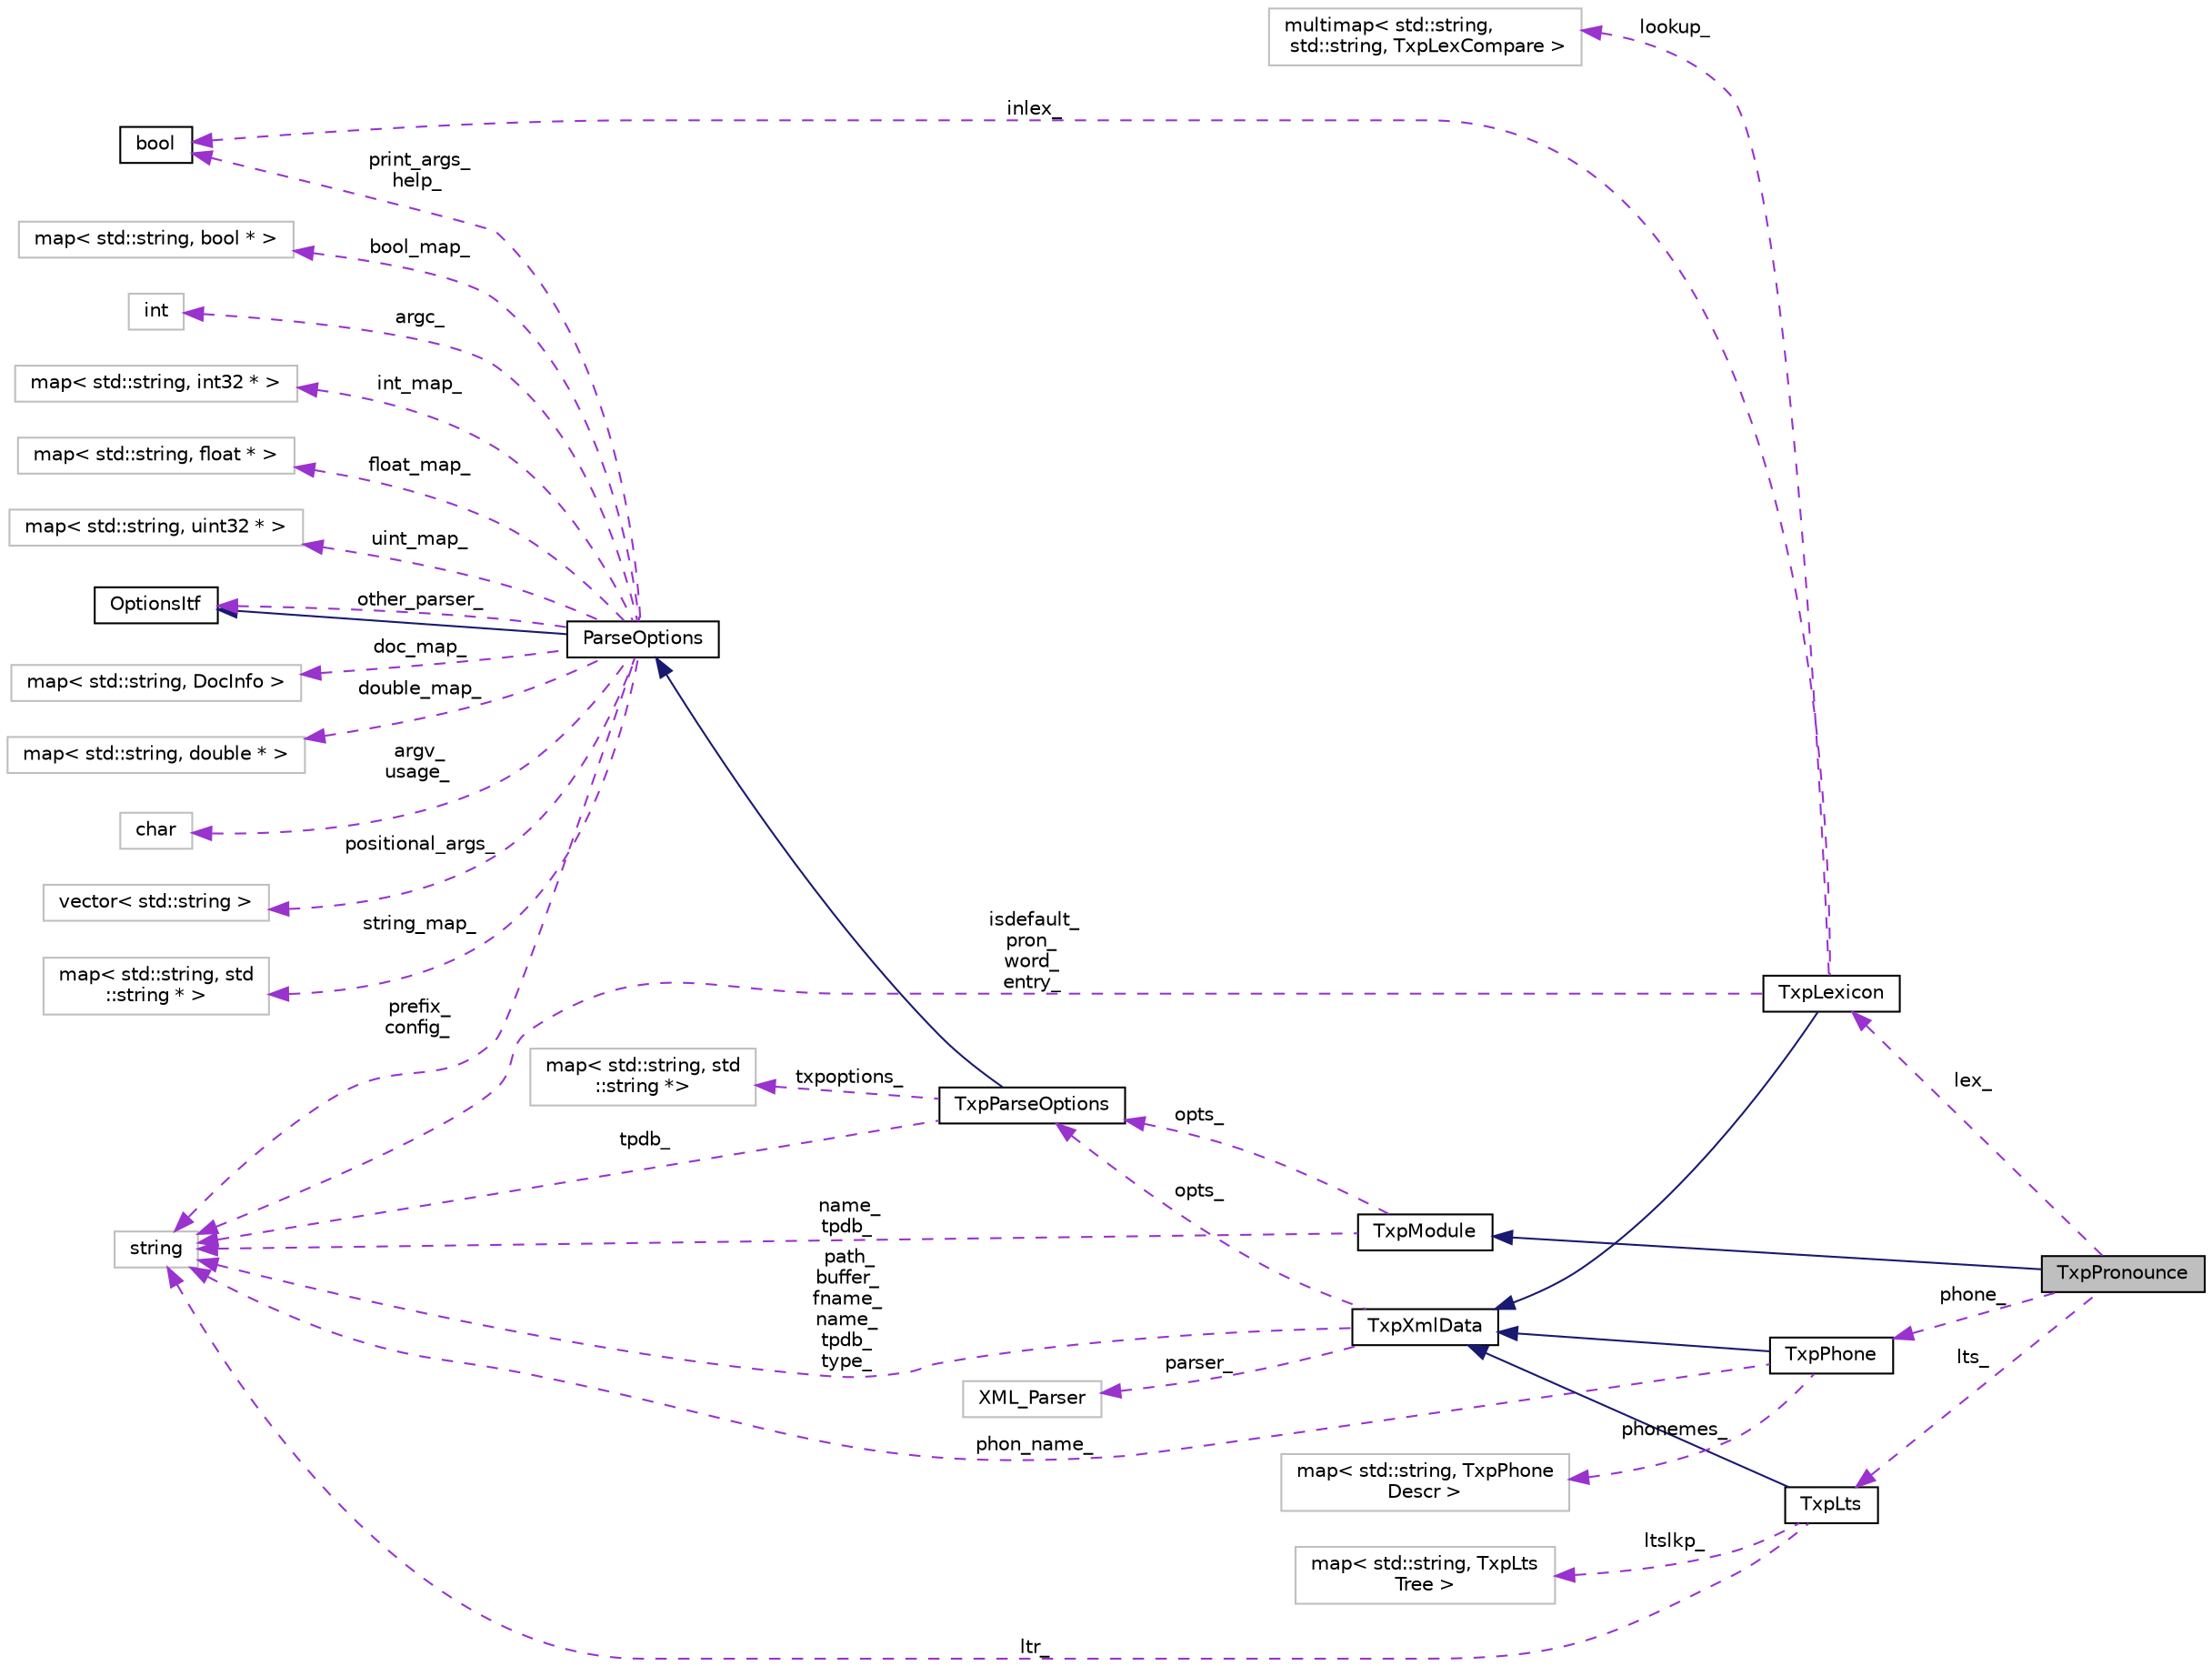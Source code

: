 digraph "TxpPronounce"
{
  edge [fontname="Helvetica",fontsize="10",labelfontname="Helvetica",labelfontsize="10"];
  node [fontname="Helvetica",fontsize="10",shape=record];
  rankdir="LR";
  Node2 [label="TxpPronounce",height=0.2,width=0.4,color="black", fillcolor="grey75", style="filled", fontcolor="black"];
  Node3 -> Node2 [dir="back",color="midnightblue",fontsize="10",style="solid",fontname="Helvetica"];
  Node3 [label="TxpModule",height=0.2,width=0.4,color="black", fillcolor="white", style="filled",URL="$classkaldi_1_1TxpModule.html",tooltip="Base class for all modules. "];
  Node4 -> Node3 [dir="back",color="darkorchid3",fontsize="10",style="dashed",label=" name_\ntpdb_" ,fontname="Helvetica"];
  Node4 [label="string",height=0.2,width=0.4,color="grey75", fillcolor="white", style="filled"];
  Node5 -> Node3 [dir="back",color="darkorchid3",fontsize="10",style="dashed",label=" opts_" ,fontname="Helvetica"];
  Node5 [label="TxpParseOptions",height=0.2,width=0.4,color="black", fillcolor="white", style="filled",URL="$classkaldi_1_1TxpParseOptions.html",tooltip="Class derived from standard ParseOptions in order to allow txp system to load a voice specific set of..."];
  Node6 -> Node5 [dir="back",color="midnightblue",fontsize="10",style="solid",fontname="Helvetica"];
  Node6 [label="ParseOptions",height=0.2,width=0.4,color="black", fillcolor="white", style="filled",URL="$classkaldi_1_1ParseOptions.html",tooltip="The class ParseOptions is for parsing command-line options; see Parsing command-line options for more..."];
  Node7 -> Node6 [dir="back",color="midnightblue",fontsize="10",style="solid",fontname="Helvetica"];
  Node7 [label="OptionsItf",height=0.2,width=0.4,color="black", fillcolor="white", style="filled",URL="$classkaldi_1_1OptionsItf.html"];
  Node7 -> Node6 [dir="back",color="darkorchid3",fontsize="10",style="dashed",label=" other_parser_" ,fontname="Helvetica"];
  Node8 -> Node6 [dir="back",color="darkorchid3",fontsize="10",style="dashed",label=" doc_map_" ,fontname="Helvetica"];
  Node8 [label="map\< std::string, DocInfo \>",height=0.2,width=0.4,color="grey75", fillcolor="white", style="filled"];
  Node9 -> Node6 [dir="back",color="darkorchid3",fontsize="10",style="dashed",label=" double_map_" ,fontname="Helvetica"];
  Node9 [label="map\< std::string, double * \>",height=0.2,width=0.4,color="grey75", fillcolor="white", style="filled"];
  Node10 -> Node6 [dir="back",color="darkorchid3",fontsize="10",style="dashed",label=" argv_\nusage_" ,fontname="Helvetica"];
  Node10 [label="char",height=0.2,width=0.4,color="grey75", fillcolor="white", style="filled"];
  Node11 -> Node6 [dir="back",color="darkorchid3",fontsize="10",style="dashed",label=" positional_args_" ,fontname="Helvetica"];
  Node11 [label="vector\< std::string \>",height=0.2,width=0.4,color="grey75", fillcolor="white", style="filled"];
  Node12 -> Node6 [dir="back",color="darkorchid3",fontsize="10",style="dashed",label=" string_map_" ,fontname="Helvetica"];
  Node12 [label="map\< std::string, std\l::string * \>",height=0.2,width=0.4,color="grey75", fillcolor="white", style="filled"];
  Node13 -> Node6 [dir="back",color="darkorchid3",fontsize="10",style="dashed",label=" bool_map_" ,fontname="Helvetica"];
  Node13 [label="map\< std::string, bool * \>",height=0.2,width=0.4,color="grey75", fillcolor="white", style="filled"];
  Node14 -> Node6 [dir="back",color="darkorchid3",fontsize="10",style="dashed",label=" argc_" ,fontname="Helvetica"];
  Node14 [label="int",height=0.2,width=0.4,color="grey75", fillcolor="white", style="filled"];
  Node4 -> Node6 [dir="back",color="darkorchid3",fontsize="10",style="dashed",label=" prefix_\nconfig_" ,fontname="Helvetica"];
  Node15 -> Node6 [dir="back",color="darkorchid3",fontsize="10",style="dashed",label=" print_args_\nhelp_" ,fontname="Helvetica"];
  Node15 [label="bool",height=0.2,width=0.4,color="black", fillcolor="white", style="filled",URL="$classbool.html"];
  Node16 -> Node6 [dir="back",color="darkorchid3",fontsize="10",style="dashed",label=" int_map_" ,fontname="Helvetica"];
  Node16 [label="map\< std::string, int32 * \>",height=0.2,width=0.4,color="grey75", fillcolor="white", style="filled"];
  Node17 -> Node6 [dir="back",color="darkorchid3",fontsize="10",style="dashed",label=" float_map_" ,fontname="Helvetica"];
  Node17 [label="map\< std::string, float * \>",height=0.2,width=0.4,color="grey75", fillcolor="white", style="filled"];
  Node18 -> Node6 [dir="back",color="darkorchid3",fontsize="10",style="dashed",label=" uint_map_" ,fontname="Helvetica"];
  Node18 [label="map\< std::string, uint32 * \>",height=0.2,width=0.4,color="grey75", fillcolor="white", style="filled"];
  Node19 -> Node5 [dir="back",color="darkorchid3",fontsize="10",style="dashed",label=" txpoptions_" ,fontname="Helvetica"];
  Node19 [label="map\< std::string, std\l::string *\>",height=0.2,width=0.4,color="grey75", fillcolor="white", style="filled"];
  Node4 -> Node5 [dir="back",color="darkorchid3",fontsize="10",style="dashed",label=" tpdb_" ,fontname="Helvetica"];
  Node20 -> Node2 [dir="back",color="darkorchid3",fontsize="10",style="dashed",label=" lex_" ,fontname="Helvetica"];
  Node20 [label="TxpLexicon",height=0.2,width=0.4,color="black", fillcolor="white", style="filled",URL="$classkaldi_1_1TxpLexicon.html",tooltip="Hold pronunciations for words by entry. "];
  Node21 -> Node20 [dir="back",color="midnightblue",fontsize="10",style="solid",fontname="Helvetica"];
  Node21 [label="TxpXmlData",height=0.2,width=0.4,color="black", fillcolor="white", style="filled",URL="$classkaldi_1_1TxpXmlData.html",tooltip="Base class for all objects which require voice data. "];
  Node22 -> Node21 [dir="back",color="darkorchid3",fontsize="10",style="dashed",label=" parser_" ,fontname="Helvetica"];
  Node22 [label="XML_Parser",height=0.2,width=0.4,color="grey75", fillcolor="white", style="filled"];
  Node4 -> Node21 [dir="back",color="darkorchid3",fontsize="10",style="dashed",label=" path_\nbuffer_\nfname_\nname_\ntpdb_\ntype_" ,fontname="Helvetica"];
  Node5 -> Node21 [dir="back",color="darkorchid3",fontsize="10",style="dashed",label=" opts_" ,fontname="Helvetica"];
  Node23 -> Node20 [dir="back",color="darkorchid3",fontsize="10",style="dashed",label=" lookup_" ,fontname="Helvetica"];
  Node23 [label="multimap\< std::string,\l std::string, TxpLexCompare \>",height=0.2,width=0.4,color="grey75", fillcolor="white", style="filled"];
  Node4 -> Node20 [dir="back",color="darkorchid3",fontsize="10",style="dashed",label=" isdefault_\npron_\nword_\nentry_" ,fontname="Helvetica"];
  Node15 -> Node20 [dir="back",color="darkorchid3",fontsize="10",style="dashed",label=" inlex_" ,fontname="Helvetica"];
  Node24 -> Node2 [dir="back",color="darkorchid3",fontsize="10",style="dashed",label=" lts_" ,fontname="Helvetica"];
  Node24 [label="TxpLts",height=0.2,width=0.4,color="black", fillcolor="white", style="filled",URL="$classkaldi_1_1TxpLts.html",tooltip="Contains a cart tree for each letter Questions are left and right context letters Trees are typically..."];
  Node21 -> Node24 [dir="back",color="midnightblue",fontsize="10",style="solid",fontname="Helvetica"];
  Node25 -> Node24 [dir="back",color="darkorchid3",fontsize="10",style="dashed",label=" ltslkp_" ,fontname="Helvetica"];
  Node25 [label="map\< std::string, TxpLts\lTree \>",height=0.2,width=0.4,color="grey75", fillcolor="white", style="filled"];
  Node4 -> Node24 [dir="back",color="darkorchid3",fontsize="10",style="dashed",label=" ltr_" ,fontname="Helvetica"];
  Node26 -> Node2 [dir="back",color="darkorchid3",fontsize="10",style="dashed",label=" phone_" ,fontname="Helvetica"];
  Node26 [label="TxpPhone",height=0.2,width=0.4,color="black", fillcolor="white", style="filled",URL="$classkaldi_1_1TxpPhone.html",tooltip="Part of speech tagger see /ref idlaktxp_pos. "];
  Node21 -> Node26 [dir="back",color="midnightblue",fontsize="10",style="solid",fontname="Helvetica"];
  Node27 -> Node26 [dir="back",color="darkorchid3",fontsize="10",style="dashed",label=" phonemes_" ,fontname="Helvetica"];
  Node27 [label="map\< std::string, TxpPhone\lDescr \>",height=0.2,width=0.4,color="grey75", fillcolor="white", style="filled"];
  Node4 -> Node26 [dir="back",color="darkorchid3",fontsize="10",style="dashed",label=" phon_name_" ,fontname="Helvetica"];
}
